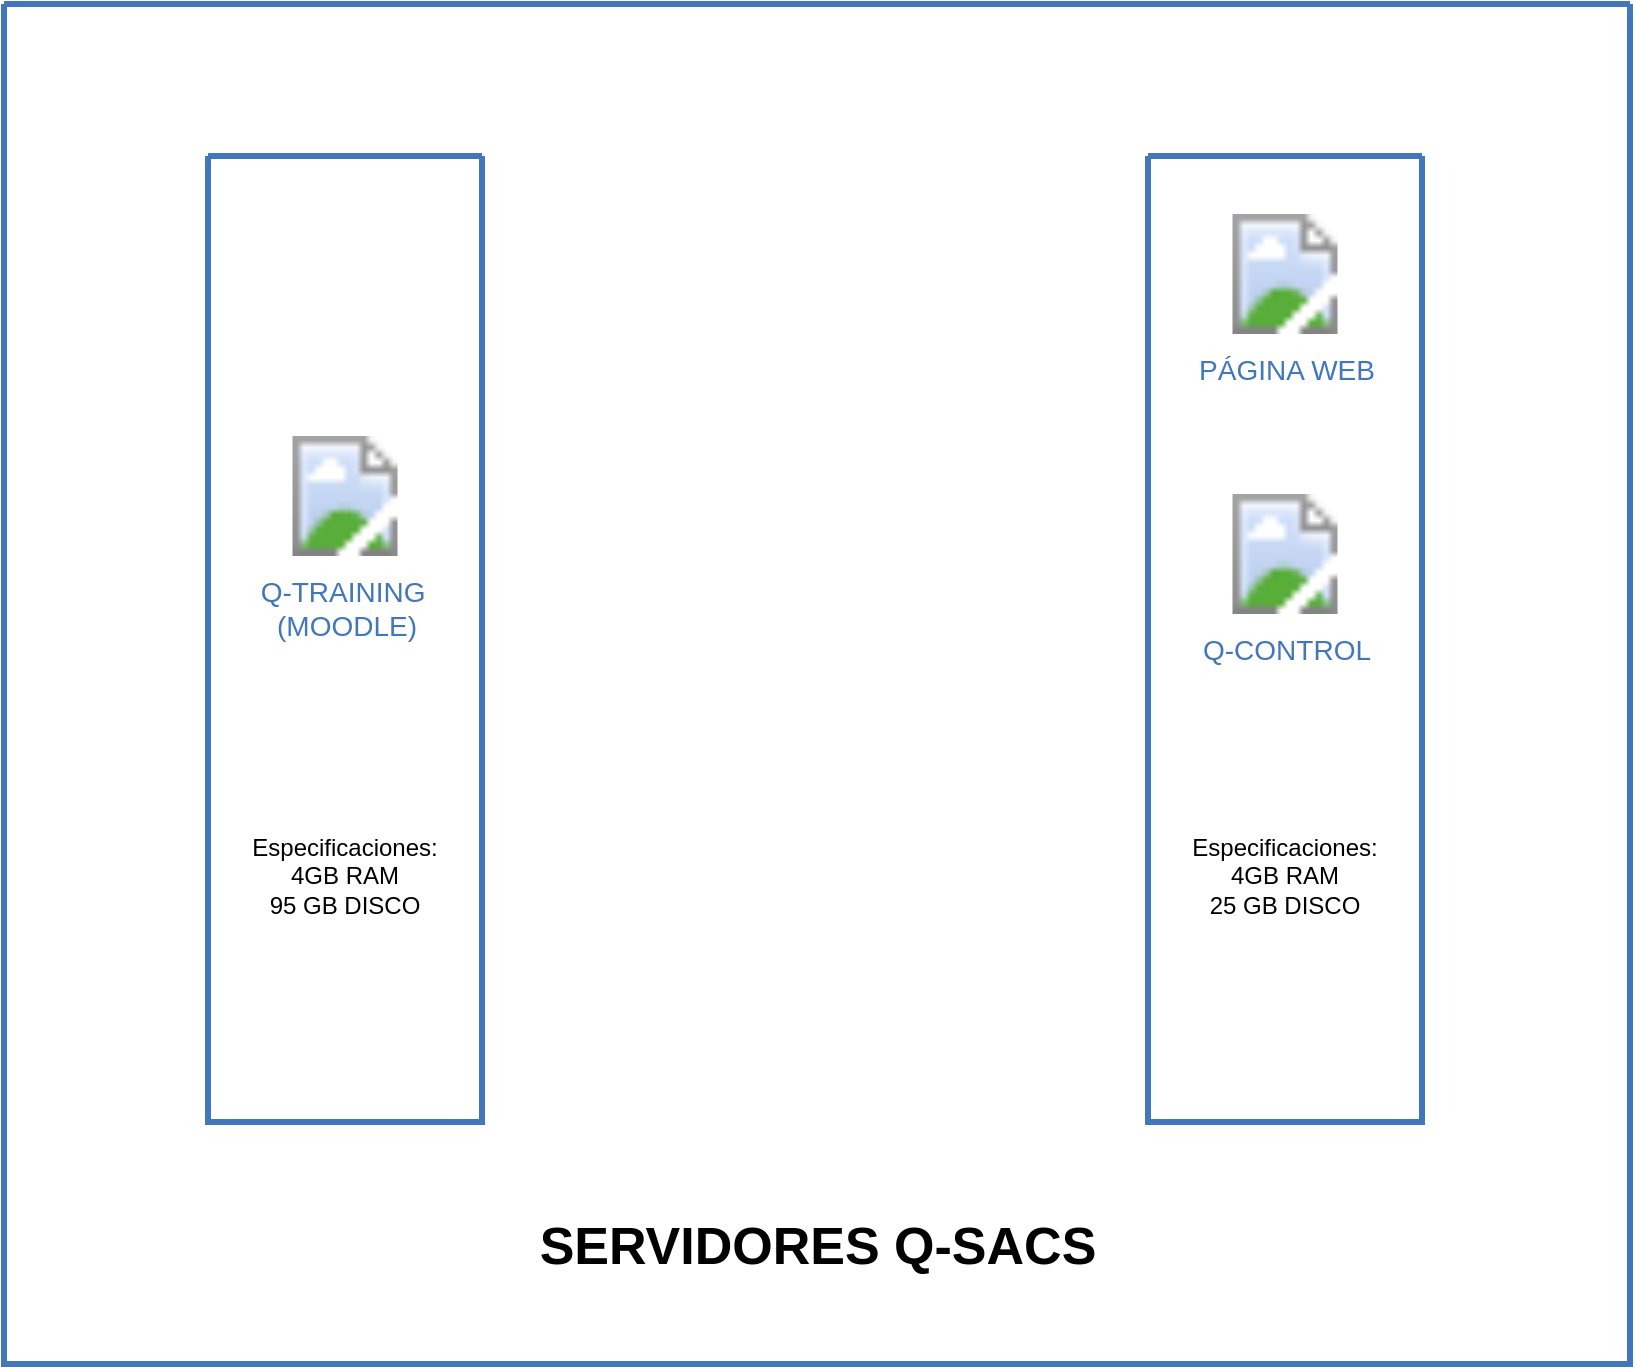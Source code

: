 <mxfile version="24.3.1" type="github">
  <diagram id="0d7cefc2-ccd6-e077-73ed-a8e48b0cddf6" name="Page-1">
    <mxGraphModel dx="1196" dy="675" grid="1" gridSize="10" guides="1" tooltips="1" connect="1" arrows="1" fold="1" page="1" pageScale="1" pageWidth="1169" pageHeight="827" background="none" math="0" shadow="0">
      <root>
        <mxCell id="0" />
        <mxCell id="1" parent="0" />
        <mxCell id="2" value="" style="swimlane;shadow=0;strokeColor=#4277BB;fillColor=#ffffff;fontColor=#4277BB;align=right;startSize=0;collapsible=0;strokeWidth=3;" parent="1" vertex="1">
          <mxGeometry x="178" y="74" width="813" height="680" as="geometry" />
        </mxCell>
        <mxCell id="77" value="" style="swimlane;shadow=0;strokeColor=#4277BB;fillColor=#ffffff;fontColor=#4277BB;align=right;startSize=0;collapsible=0;strokeWidth=3;" parent="2" vertex="1">
          <mxGeometry x="102" y="76" width="137" height="483" as="geometry" />
        </mxCell>
        <mxCell id="ewTyegpTOpHVsLge5FGa-80" value="Q-TRAINING&amp;nbsp;&lt;div&gt;(MOODLE)&lt;/div&gt;" style="aspect=fixed;perimeter=ellipsePerimeter;html=1;align=center;shadow=0;dashed=0;image;image=https://www.shareicon.net/download/2016/11/01/849406_internet_512x512.png;rounded=1;labelBackgroundColor=#ffffff;strokeColor=#666666;strokeWidth=3;fillColor=#C2952D;gradientColor=none;fontSize=14;fontColor=#4277BB;spacingTop=3;" vertex="1" parent="77">
          <mxGeometry x="38.5" y="140" width="60" height="60" as="geometry" />
        </mxCell>
        <mxCell id="ewTyegpTOpHVsLge5FGa-81" value="Especificaciones:&lt;div&gt;4GB RAM&lt;/div&gt;&lt;div&gt;95 GB DISCO&lt;/div&gt;" style="text;strokeColor=none;align=center;fillColor=none;html=1;verticalAlign=middle;whiteSpace=wrap;rounded=0;" vertex="1" parent="77">
          <mxGeometry x="18" y="299" width="101" height="121" as="geometry" />
        </mxCell>
        <mxCell id="79" value="" style="swimlane;shadow=0;strokeColor=#4277BB;fillColor=#ffffff;fontColor=#4277BB;align=right;startSize=0;collapsible=0;strokeWidth=3;" parent="2" vertex="1">
          <mxGeometry x="572" y="76" width="137" height="483" as="geometry" />
        </mxCell>
        <mxCell id="76" value="PÁGINA WEB" style="aspect=fixed;perimeter=ellipsePerimeter;html=1;align=center;shadow=0;dashed=0;image;image=https://www.shareicon.net/download/2016/11/01/849406_internet_512x512.png;rounded=1;labelBackgroundColor=#ffffff;strokeColor=#666666;strokeWidth=3;fillColor=#C2952D;gradientColor=none;fontSize=14;fontColor=#4277BB;spacingTop=3;" parent="79" vertex="1">
          <mxGeometry x="38.5" y="29" width="60" height="60" as="geometry" />
        </mxCell>
        <mxCell id="_2AF7Mw2Bp89DIMeeTaD-107" value="Q-CONTROL" style="aspect=fixed;perimeter=ellipsePerimeter;html=1;align=center;shadow=0;dashed=0;image;image=https://www.shareicon.net/download/2016/11/01/849406_internet_512x512.png;rounded=1;labelBackgroundColor=#ffffff;strokeColor=#666666;strokeWidth=3;fillColor=#C2952D;gradientColor=none;fontSize=14;fontColor=#4277BB;spacingTop=3;" parent="79" vertex="1">
          <mxGeometry x="38.5" y="169" width="60" height="60" as="geometry" />
        </mxCell>
        <mxCell id="ewTyegpTOpHVsLge5FGa-79" value="Especificaciones:&lt;div&gt;4GB RAM&lt;/div&gt;&lt;div&gt;25 GB DISCO&lt;/div&gt;" style="text;strokeColor=none;align=center;fillColor=none;html=1;verticalAlign=middle;whiteSpace=wrap;rounded=0;" vertex="1" parent="79">
          <mxGeometry x="18" y="299" width="101" height="121" as="geometry" />
        </mxCell>
        <mxCell id="_2AF7Mw2Bp89DIMeeTaD-106" style="edgeStyle=orthogonalEdgeStyle;rounded=0;orthogonalLoop=1;jettySize=auto;html=1;exitX=0.5;exitY=1;exitDx=0;exitDy=0;" parent="2" source="79" target="79" edge="1">
          <mxGeometry relative="1" as="geometry" />
        </mxCell>
        <mxCell id="ewTyegpTOpHVsLge5FGa-82" value="&lt;b&gt;&lt;font style=&quot;font-size: 26px;&quot;&gt;SERVIDORES Q-SACS&lt;/font&gt;&lt;/b&gt;" style="text;strokeColor=none;align=center;fillColor=none;html=1;verticalAlign=middle;whiteSpace=wrap;rounded=0;" vertex="1" parent="2">
          <mxGeometry x="208" y="606" width="398" height="30" as="geometry" />
        </mxCell>
      </root>
    </mxGraphModel>
  </diagram>
</mxfile>
